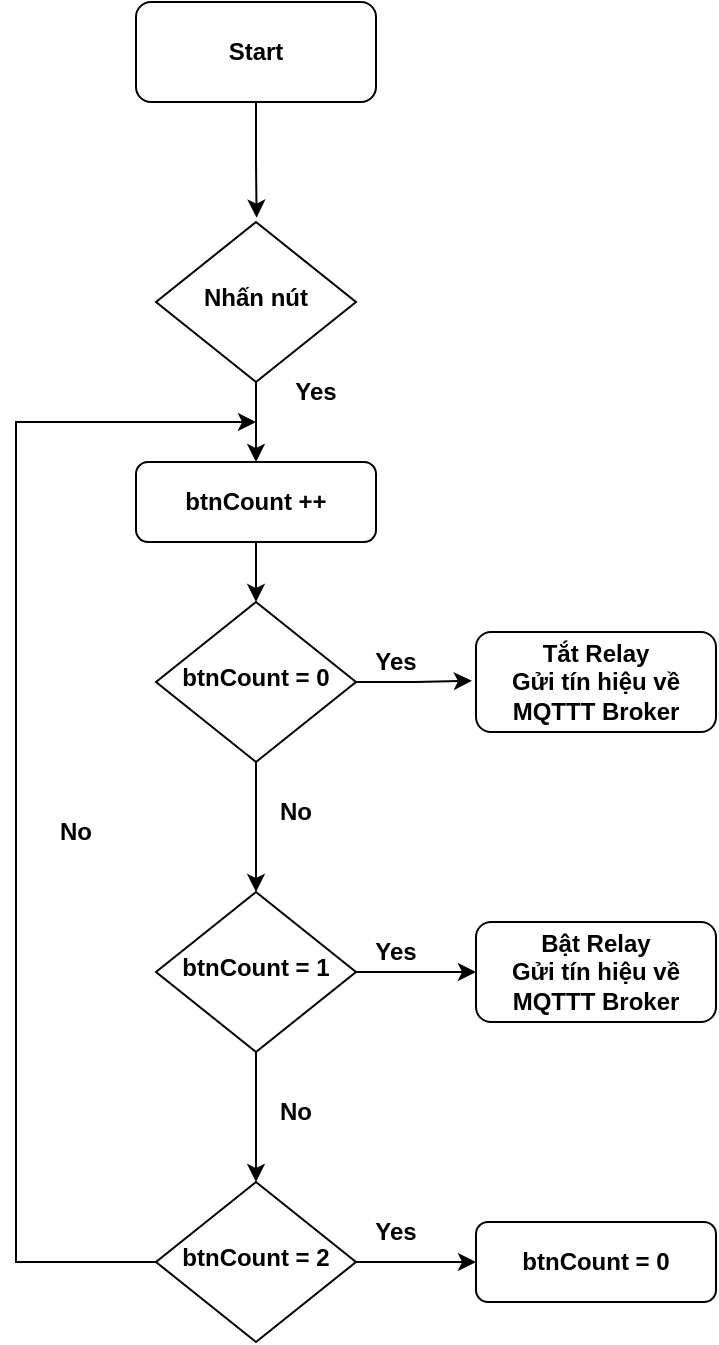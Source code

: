 <mxfile version="18.1.3" type="device"><diagram id="C5RBs43oDa-KdzZeNtuy" name="Page-1"><mxGraphModel dx="1185" dy="729" grid="1" gridSize="10" guides="1" tooltips="1" connect="1" arrows="1" fold="1" page="1" pageScale="1" pageWidth="827" pageHeight="1169" math="0" shadow="0"><root><mxCell id="WIyWlLk6GJQsqaUBKTNV-0"/><mxCell id="WIyWlLk6GJQsqaUBKTNV-1" parent="WIyWlLk6GJQsqaUBKTNV-0"/><mxCell id="Ks5_WruIlqjEEJrwfB6d-1" style="edgeStyle=orthogonalEdgeStyle;rounded=0;orthogonalLoop=1;jettySize=auto;html=1;entryX=0.503;entryY=-0.027;entryDx=0;entryDy=0;entryPerimeter=0;fontStyle=1" edge="1" parent="WIyWlLk6GJQsqaUBKTNV-1" source="WIyWlLk6GJQsqaUBKTNV-3" target="WIyWlLk6GJQsqaUBKTNV-6"><mxGeometry relative="1" as="geometry"/></mxCell><mxCell id="WIyWlLk6GJQsqaUBKTNV-3" value="Start" style="rounded=1;whiteSpace=wrap;html=1;fontSize=12;glass=0;strokeWidth=1;shadow=0;fontStyle=1" parent="WIyWlLk6GJQsqaUBKTNV-1" vertex="1"><mxGeometry x="160" y="60" width="120" height="50" as="geometry"/></mxCell><mxCell id="Ks5_WruIlqjEEJrwfB6d-0" style="edgeStyle=orthogonalEdgeStyle;rounded=0;orthogonalLoop=1;jettySize=auto;html=1;entryX=0.5;entryY=0;entryDx=0;entryDy=0;fontStyle=1" edge="1" parent="WIyWlLk6GJQsqaUBKTNV-1" source="WIyWlLk6GJQsqaUBKTNV-6" target="UBeU7I4NUUOhOKemIB6V-0"><mxGeometry relative="1" as="geometry"/></mxCell><mxCell id="WIyWlLk6GJQsqaUBKTNV-6" value="Nhấn nút" style="rhombus;whiteSpace=wrap;html=1;shadow=0;fontFamily=Helvetica;fontSize=12;align=center;strokeWidth=1;spacing=6;spacingTop=-4;fontStyle=1" parent="WIyWlLk6GJQsqaUBKTNV-1" vertex="1"><mxGeometry x="170" y="170" width="100" height="80" as="geometry"/></mxCell><mxCell id="Ks5_WruIlqjEEJrwfB6d-18" style="edgeStyle=orthogonalEdgeStyle;rounded=0;orthogonalLoop=1;jettySize=auto;html=1;entryX=0.5;entryY=0;entryDx=0;entryDy=0;fontStyle=1" edge="1" parent="WIyWlLk6GJQsqaUBKTNV-1" source="WIyWlLk6GJQsqaUBKTNV-10" target="UBeU7I4NUUOhOKemIB6V-9"><mxGeometry relative="1" as="geometry"/></mxCell><mxCell id="Ks5_WruIlqjEEJrwfB6d-24" style="edgeStyle=orthogonalEdgeStyle;rounded=0;orthogonalLoop=1;jettySize=auto;html=1;entryX=-0.017;entryY=0.487;entryDx=0;entryDy=0;entryPerimeter=0;fontStyle=1" edge="1" parent="WIyWlLk6GJQsqaUBKTNV-1" source="WIyWlLk6GJQsqaUBKTNV-10" target="WIyWlLk6GJQsqaUBKTNV-12"><mxGeometry relative="1" as="geometry"/></mxCell><mxCell id="WIyWlLk6GJQsqaUBKTNV-10" value="btnCount = 0" style="rhombus;whiteSpace=wrap;html=1;shadow=0;fontFamily=Helvetica;fontSize=12;align=center;strokeWidth=1;spacing=6;spacingTop=-4;fontStyle=1" parent="WIyWlLk6GJQsqaUBKTNV-1" vertex="1"><mxGeometry x="170" y="360" width="100" height="80" as="geometry"/></mxCell><mxCell id="WIyWlLk6GJQsqaUBKTNV-12" value="Tắt Relay&lt;br&gt;Gửi tín hiệu về MQTTT Broker" style="rounded=1;whiteSpace=wrap;html=1;fontSize=12;glass=0;strokeWidth=1;shadow=0;fontStyle=1" parent="WIyWlLk6GJQsqaUBKTNV-1" vertex="1"><mxGeometry x="330" y="375" width="120" height="50" as="geometry"/></mxCell><mxCell id="UBeU7I4NUUOhOKemIB6V-0" value="btnCount ++" style="rounded=1;whiteSpace=wrap;html=1;fontSize=12;glass=0;strokeWidth=1;shadow=0;fontStyle=1" parent="WIyWlLk6GJQsqaUBKTNV-1" vertex="1"><mxGeometry x="160" y="290" width="120" height="40" as="geometry"/></mxCell><mxCell id="UBeU7I4NUUOhOKemIB6V-4" value="" style="endArrow=classic;html=1;rounded=0;exitX=0.5;exitY=1;exitDx=0;exitDy=0;entryX=0.5;entryY=0;entryDx=0;entryDy=0;fontStyle=1" parent="WIyWlLk6GJQsqaUBKTNV-1" source="UBeU7I4NUUOhOKemIB6V-0" target="WIyWlLk6GJQsqaUBKTNV-10" edge="1"><mxGeometry width="50" height="50" relative="1" as="geometry"><mxPoint x="290" y="390" as="sourcePoint"/><mxPoint x="340" y="340" as="targetPoint"/></mxGeometry></mxCell><mxCell id="Ks5_WruIlqjEEJrwfB6d-19" style="edgeStyle=orthogonalEdgeStyle;rounded=0;orthogonalLoop=1;jettySize=auto;html=1;entryX=0.5;entryY=0;entryDx=0;entryDy=0;fontStyle=1" edge="1" parent="WIyWlLk6GJQsqaUBKTNV-1" source="UBeU7I4NUUOhOKemIB6V-9" target="UBeU7I4NUUOhOKemIB6V-13"><mxGeometry relative="1" as="geometry"><mxPoint x="220" y="640" as="targetPoint"/></mxGeometry></mxCell><mxCell id="Ks5_WruIlqjEEJrwfB6d-23" style="edgeStyle=orthogonalEdgeStyle;rounded=0;orthogonalLoop=1;jettySize=auto;html=1;entryX=0;entryY=0.5;entryDx=0;entryDy=0;fontStyle=1" edge="1" parent="WIyWlLk6GJQsqaUBKTNV-1" source="UBeU7I4NUUOhOKemIB6V-9" target="UBeU7I4NUUOhOKemIB6V-16"><mxGeometry relative="1" as="geometry"/></mxCell><mxCell id="UBeU7I4NUUOhOKemIB6V-9" value="btnCount = 1" style="rhombus;whiteSpace=wrap;html=1;shadow=0;fontFamily=Helvetica;fontSize=12;align=center;strokeWidth=1;spacing=6;spacingTop=-4;fontStyle=1" parent="WIyWlLk6GJQsqaUBKTNV-1" vertex="1"><mxGeometry x="170" y="505" width="100" height="80" as="geometry"/></mxCell><mxCell id="Ks5_WruIlqjEEJrwfB6d-9" style="edgeStyle=orthogonalEdgeStyle;rounded=0;orthogonalLoop=1;jettySize=auto;html=1;startArrow=none;exitX=0;exitY=0.5;exitDx=0;exitDy=0;fontStyle=1" edge="1" parent="WIyWlLk6GJQsqaUBKTNV-1" source="UBeU7I4NUUOhOKemIB6V-13"><mxGeometry relative="1" as="geometry"><mxPoint x="220" y="270" as="targetPoint"/><mxPoint x="130" y="625" as="sourcePoint"/><Array as="points"><mxPoint x="100" y="690"/><mxPoint x="100" y="270"/></Array></mxGeometry></mxCell><mxCell id="Ks5_WruIlqjEEJrwfB6d-21" style="edgeStyle=orthogonalEdgeStyle;rounded=0;orthogonalLoop=1;jettySize=auto;html=1;entryX=0;entryY=0.5;entryDx=0;entryDy=0;fontStyle=1" edge="1" parent="WIyWlLk6GJQsqaUBKTNV-1" source="UBeU7I4NUUOhOKemIB6V-13" target="UBeU7I4NUUOhOKemIB6V-15"><mxGeometry relative="1" as="geometry"/></mxCell><mxCell id="UBeU7I4NUUOhOKemIB6V-13" value="btnCount = 2" style="rhombus;whiteSpace=wrap;html=1;shadow=0;fontFamily=Helvetica;fontSize=12;align=center;strokeWidth=1;spacing=6;spacingTop=-4;fontStyle=1" parent="WIyWlLk6GJQsqaUBKTNV-1" vertex="1"><mxGeometry x="170" y="650" width="100" height="80" as="geometry"/></mxCell><mxCell id="UBeU7I4NUUOhOKemIB6V-15" value="btnCount = 0" style="rounded=1;whiteSpace=wrap;html=1;fontSize=12;glass=0;strokeWidth=1;shadow=0;fontStyle=1" parent="WIyWlLk6GJQsqaUBKTNV-1" vertex="1"><mxGeometry x="330" y="670" width="120" height="40" as="geometry"/></mxCell><mxCell id="UBeU7I4NUUOhOKemIB6V-16" value="Bật Relay&lt;br&gt;Gửi tín hiệu về MQTTT Broker" style="rounded=1;whiteSpace=wrap;html=1;fontSize=12;glass=0;strokeWidth=1;shadow=0;fontStyle=1" parent="WIyWlLk6GJQsqaUBKTNV-1" vertex="1"><mxGeometry x="330" y="520" width="120" height="50" as="geometry"/></mxCell><mxCell id="Ks5_WruIlqjEEJrwfB6d-15" value="No" style="text;html=1;strokeColor=none;fillColor=none;align=center;verticalAlign=middle;whiteSpace=wrap;rounded=0;fontStyle=1" vertex="1" parent="WIyWlLk6GJQsqaUBKTNV-1"><mxGeometry x="100" y="460" width="60" height="30" as="geometry"/></mxCell><mxCell id="Ks5_WruIlqjEEJrwfB6d-20" value="No" style="text;html=1;strokeColor=none;fillColor=none;align=center;verticalAlign=middle;whiteSpace=wrap;rounded=0;fontStyle=1" vertex="1" parent="WIyWlLk6GJQsqaUBKTNV-1"><mxGeometry x="210" y="600" width="60" height="30" as="geometry"/></mxCell><mxCell id="Ks5_WruIlqjEEJrwfB6d-25" value="Yes" style="text;html=1;strokeColor=none;fillColor=none;align=center;verticalAlign=middle;whiteSpace=wrap;rounded=0;fontStyle=1" vertex="1" parent="WIyWlLk6GJQsqaUBKTNV-1"><mxGeometry x="260" y="375" width="60" height="30" as="geometry"/></mxCell><mxCell id="Ks5_WruIlqjEEJrwfB6d-26" value="Yes" style="text;html=1;strokeColor=none;fillColor=none;align=center;verticalAlign=middle;whiteSpace=wrap;rounded=0;fontStyle=1" vertex="1" parent="WIyWlLk6GJQsqaUBKTNV-1"><mxGeometry x="260" y="520" width="60" height="30" as="geometry"/></mxCell><mxCell id="Ks5_WruIlqjEEJrwfB6d-27" value="Yes" style="text;html=1;strokeColor=none;fillColor=none;align=center;verticalAlign=middle;whiteSpace=wrap;rounded=0;fontStyle=1" vertex="1" parent="WIyWlLk6GJQsqaUBKTNV-1"><mxGeometry x="260" y="660" width="60" height="30" as="geometry"/></mxCell><mxCell id="Ks5_WruIlqjEEJrwfB6d-30" value="No" style="text;html=1;strokeColor=none;fillColor=none;align=center;verticalAlign=middle;whiteSpace=wrap;rounded=0;fontStyle=1" vertex="1" parent="WIyWlLk6GJQsqaUBKTNV-1"><mxGeometry x="210" y="450" width="60" height="30" as="geometry"/></mxCell><mxCell id="Ks5_WruIlqjEEJrwfB6d-34" value="Yes" style="text;html=1;strokeColor=none;fillColor=none;align=center;verticalAlign=middle;whiteSpace=wrap;rounded=0;fontStyle=1" vertex="1" parent="WIyWlLk6GJQsqaUBKTNV-1"><mxGeometry x="220" y="240" width="60" height="30" as="geometry"/></mxCell></root></mxGraphModel></diagram></mxfile>